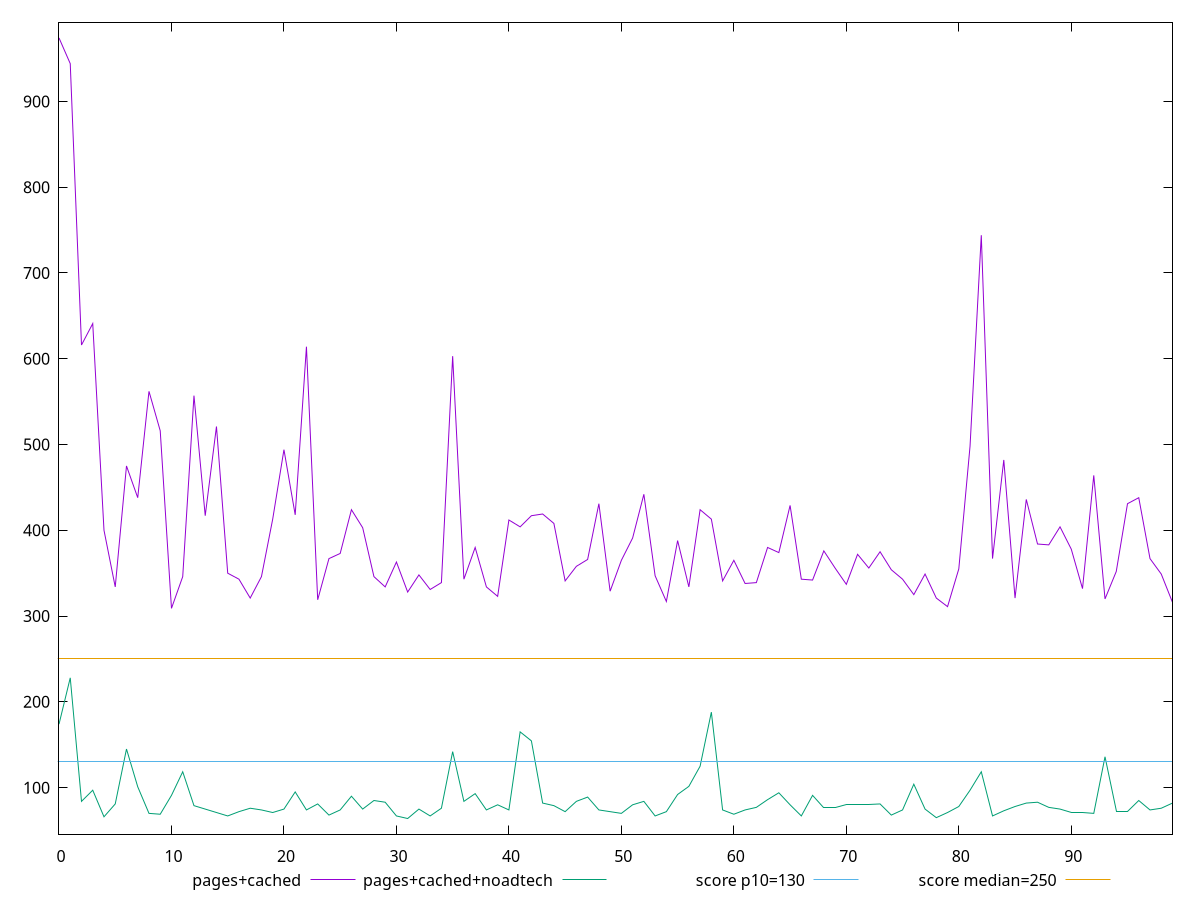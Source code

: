 reset

$pagesCached <<EOF
0 973.9999999999991
1 943.9999999999982
2 616.0000000000018
3 641
4 399.9999999999991
5 334
6 475.0000000000009
7 438
8 562.0000000000009
9 516
10 309
11 346
12 556.9999999999982
13 417.0000000000009
14 521.0000000000018
15 350.0000000000009
16 342.9999999999991
17 321.0000000000009
18 346
19 413.0000000000009
20 494
21 418
22 614
23 319
24 367.0000000000009
25 372.9999999999991
26 424
27 403.0000000000009
28 346
29 334
30 363
31 327.9999999999991
32 348
33 331
34 339
35 603
36 342.9999999999991
37 380
38 334
39 323
40 412.0000000000018
41 404
42 417
43 418.9999999999991
44 407.9999999999991
45 341.0000000000009
46 358.0000000000009
47 366
48 431
49 329
50 364.9999999999991
51 391.0000000000009
52 442
53 346.9999999999991
54 317
55 388.0000000000009
56 334
57 424
58 413
59 341.0000000000009
60 365
61 338
62 339
63 379.9999999999982
64 374.0000000000009
65 429
66 343
67 342.0000000000009
68 376
69 356
70 337.0000000000009
71 372
72 356.0000000000009
73 375
74 354
75 343.0000000000009
76 325
77 349
78 321
79 311.0000000000009
80 355
81 498
82 744
83 367
84 481.9999999999991
85 320.9999999999991
86 435.9999999999991
87 383.9999999999991
88 383
89 403.9999999999991
90 378.0000000000009
91 332
92 464.0000000000009
93 320.0000000000009
94 352
95 431
96 438.0000000000009
97 367.0000000000009
98 349
99 316
EOF

$pagesCachedNoadtech <<EOF
0 174
1 228
2 84
3 97
4 66
5 81
6 145
7 101
8 70
9 69
10 91
11 118.5
12 79
13 75
14 71
15 67
16 72
17 76
18 74
19 71
20 75
21 95
22 74
23 81
24 68
25 74
26 90
27 75
28 85
29 83
30 67
31 64
32 75
33 67
34 76
35 142
36 84
37 93
38 74
39 80
40 74
41 165
42 154.5
43 82
44 79
45 72
46 84
47 89
48 74
49 72
50 70
51 80
52 84
53 67
54 72
55 92
56 101.5
57 125
58 188
59 74
60 69
61 74
62 77
63 86
64 94
65 80
66 67
67 91
68 77
69 77
70 80
71 80
72 80
73 81
74 68
75 74
76 104
77 75
78 65
79 71
80 78
81 97
82 118.5
83 67
84 73
85 78
86 82
87 83
88 77
89 75
90 71
91 71
92 70
93 136
94 72
95 72
96 85
97 74
98 76
99 82
EOF

set key outside below
set xrange [0:99]
set yrange [45.80000000000002:992.199999999999]
set trange [45.80000000000002:992.199999999999]
set terminal svg size 640, 520 enhanced background rgb 'white'
set output "report_00019_2021-02-10T18-14-37.922Z//max-potential-fid/comparison/line/1_vs_2.svg"

plot $pagesCached title "pages+cached" with line, \
     $pagesCachedNoadtech title "pages+cached+noadtech" with line, \
     130 title "score p10=130", \
     250 title "score median=250"

reset
